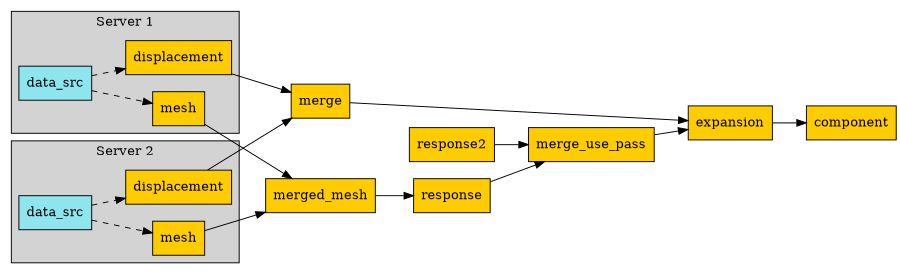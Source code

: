 digraph foo {
    size="6,6";
    node [shape=box, style=filled, fillcolor="#ffcc00"];
    rankdir=LR;
    splines=line;

    disp01 [label="displacement"];
    disp02 [label="displacement"];
    mesh01 [label="mesh"];
    mesh02 [label="mesh"];

    subgraph cluster_1 {
        ds01 [label="data_src", shape=box, style=filled, fillcolor=cadetblue2];

        disp01; mesh01;

        ds01 -> disp01 [style=dashed];
        ds01 -> mesh01 [style=dashed];

        label="Server 1";
        style=filled;
        fillcolor=lightgrey;
    }

    subgraph cluster_2 {
        ds02 [label="data_src", shape=box, style=filled, fillcolor=cadetblue2];

        disp02; mesh02;

        ds02 -> disp02 [style=dashed];
        ds02 -> mesh02 [style=dashed];

        label="Server 2";
        style=filled;
        fillcolor=lightgrey;
    }

    disp01 -> "merge";
    mesh01 -> "merged_mesh";
    disp02 -> "merge";
    mesh02 -> "merged_mesh";

    "merged_mesh" -> "response";
    "response" -> "merge_use_pass";
    "response2" -> "merge_use_pass";
    "merge_use_pass" -> "expansion";
    "merge" -> "expansion";
    "expansion" -> "component";
}
